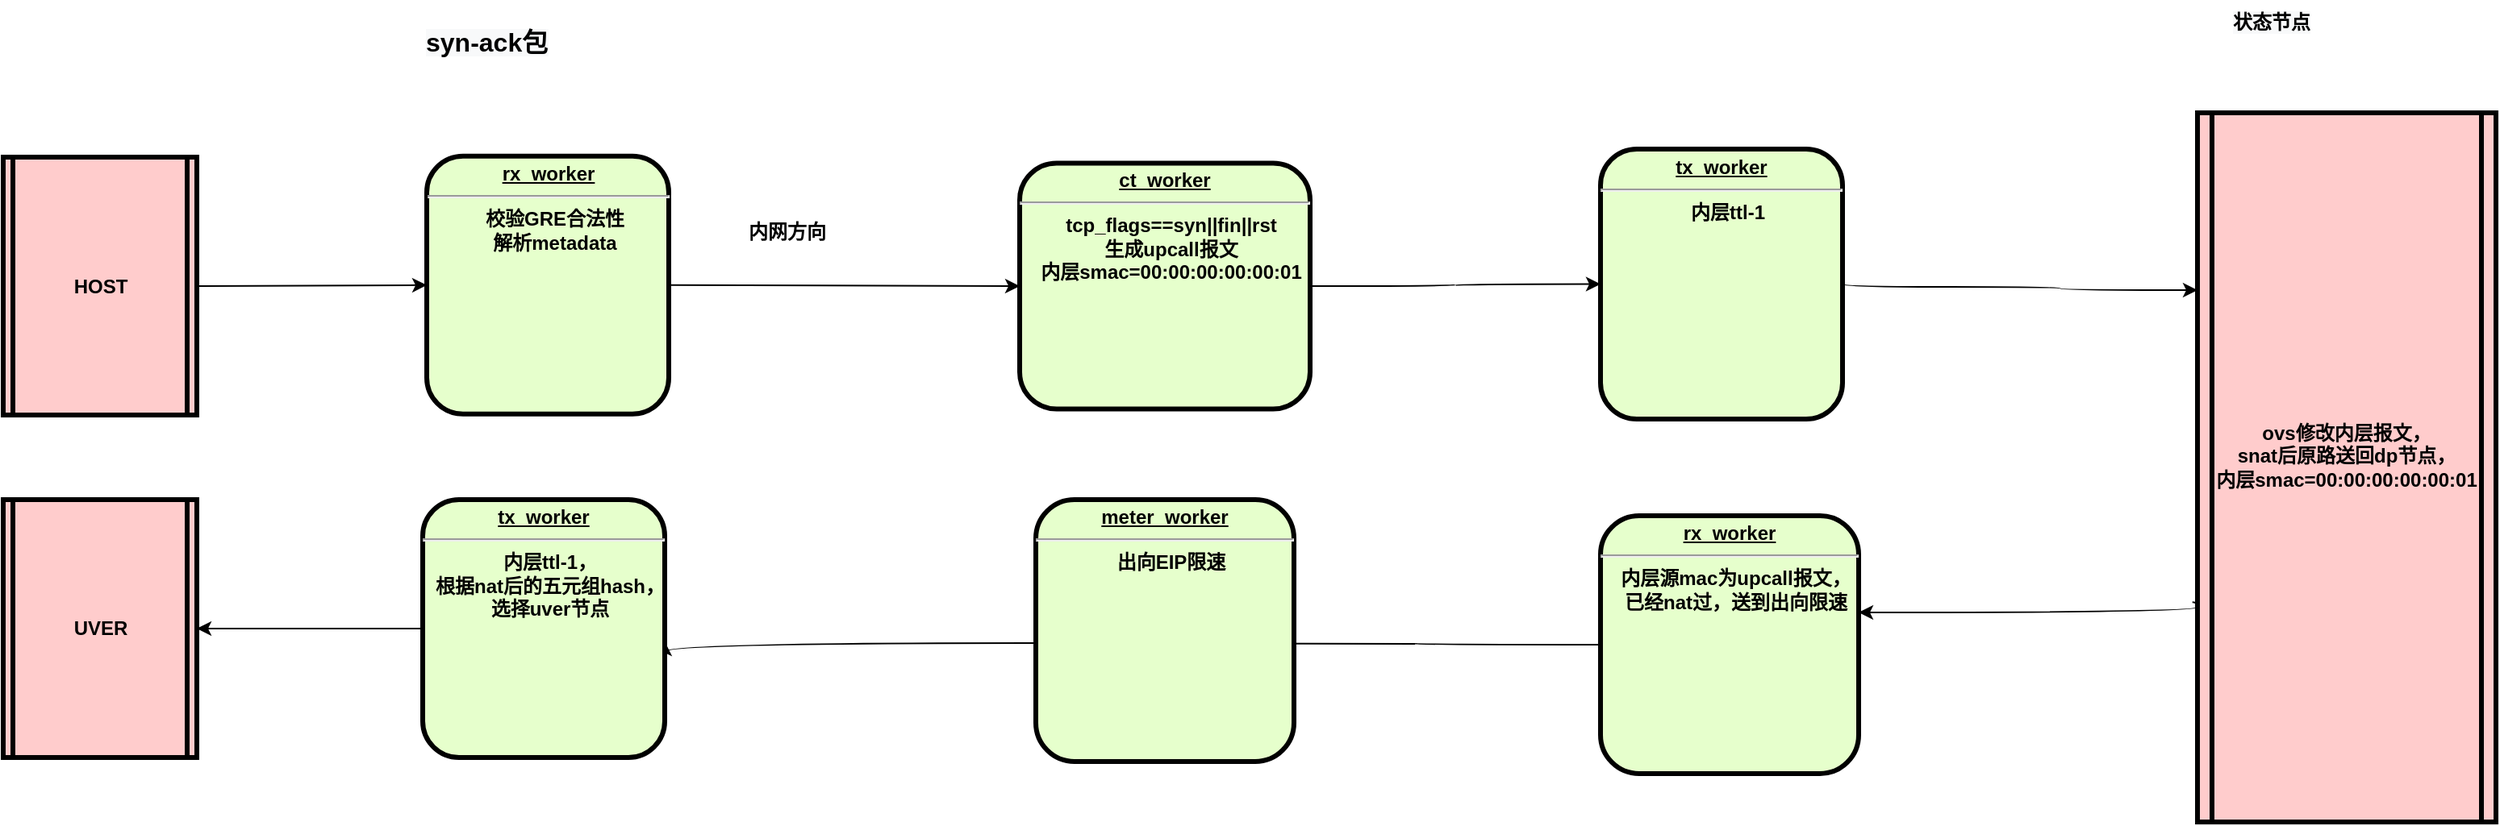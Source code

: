 <mxfile version="15.5.9" type="github">
  <diagram id="zNWvcHpOMnkI--hze_Hg" name="第 1 页">
    <mxGraphModel dx="1550" dy="813" grid="1" gridSize="10" guides="1" tooltips="1" connect="1" arrows="1" fold="1" page="1" pageScale="1" pageWidth="3300" pageHeight="4681" math="0" shadow="0">
      <root>
        <mxCell id="0" />
        <mxCell id="1" parent="0" />
        <mxCell id="eSPN3KV_xDkXWc2bbeYU-2" style="edgeStyle=orthogonalEdgeStyle;curved=1;orthogonalLoop=1;jettySize=auto;html=1;exitX=1;exitY=0.5;exitDx=0;exitDy=0;fontFamily=Helvetica;fontSize=16;strokeColor=default;entryX=0;entryY=0.5;entryDx=0;entryDy=0;" edge="1" parent="1" source="QkFi80AVTbAz3V1Dftku-12" target="QkFi80AVTbAz3V1Dftku-14">
          <mxGeometry relative="1" as="geometry">
            <mxPoint x="780" y="327" as="targetPoint" />
          </mxGeometry>
        </mxCell>
        <mxCell id="QkFi80AVTbAz3V1Dftku-12" value="&lt;p style=&quot;margin: 0px ; margin-top: 4px ; text-align: center ; text-decoration: underline&quot;&gt;&lt;strong&gt;rx_worker&lt;/strong&gt;&lt;/p&gt;&lt;hr&gt;&lt;p style=&quot;margin: 0px ; margin-left: 8px&quot;&gt;校验GRE合法性&lt;/p&gt;&lt;p style=&quot;margin: 0px ; margin-left: 8px&quot;&gt;解析metadata&lt;/p&gt;" style="verticalAlign=middle;align=center;overflow=fill;fontSize=12;fontFamily=Helvetica;html=1;rounded=1;fontStyle=1;strokeWidth=3;fillColor=#E6FFCC" parent="1" vertex="1">
          <mxGeometry x="312.5" y="246.88" width="150" height="160" as="geometry" />
        </mxCell>
        <mxCell id="QkFi80AVTbAz3V1Dftku-43" style="edgeStyle=orthogonalEdgeStyle;orthogonalLoop=1;jettySize=auto;html=1;exitX=1;exitY=0.5;exitDx=0;exitDy=0;entryX=0;entryY=0.25;entryDx=0;entryDy=0;strokeColor=default;curved=1;" parent="1" source="QkFi80AVTbAz3V1Dftku-13" target="QkFi80AVTbAz3V1Dftku-37" edge="1">
          <mxGeometry relative="1" as="geometry">
            <Array as="points">
              <mxPoint x="1325" y="328" />
              <mxPoint x="1325" y="330" />
            </Array>
          </mxGeometry>
        </mxCell>
        <mxCell id="QkFi80AVTbAz3V1Dftku-13" value="&lt;p style=&quot;margin: 0px ; margin-top: 4px ; text-align: center ; text-decoration: underline&quot;&gt;&lt;strong&gt;tx_worker&lt;/strong&gt;&lt;/p&gt;&lt;hr&gt;&lt;p style=&quot;margin: 0px ; margin-left: 8px&quot;&gt;内层ttl-1&lt;/p&gt;" style="verticalAlign=middle;align=center;overflow=fill;fontSize=12;fontFamily=Helvetica;html=1;rounded=1;fontStyle=1;strokeWidth=3;fillColor=#E6FFCC" parent="1" vertex="1">
          <mxGeometry x="1040" y="242.5" width="150" height="167.5" as="geometry" />
        </mxCell>
        <mxCell id="QkFi80AVTbAz3V1Dftku-34" style="edgeStyle=orthogonalEdgeStyle;curved=1;rounded=0;orthogonalLoop=1;jettySize=auto;html=1;exitX=1;exitY=0.5;exitDx=0;exitDy=0;entryX=0;entryY=0.5;entryDx=0;entryDy=0;" parent="1" source="QkFi80AVTbAz3V1Dftku-14" target="QkFi80AVTbAz3V1Dftku-13" edge="1">
          <mxGeometry relative="1" as="geometry" />
        </mxCell>
        <mxCell id="QkFi80AVTbAz3V1Dftku-14" value="&lt;p style=&quot;margin: 0px ; margin-top: 4px ; text-align: center ; text-decoration: underline&quot;&gt;&lt;strong&gt;ct_worker&lt;/strong&gt;&lt;/p&gt;&lt;hr&gt;&lt;p style=&quot;margin: 0px ; margin-left: 8px&quot;&gt;tcp_flags==syn||fin||rst&lt;/p&gt;&lt;p style=&quot;margin: 0px ; margin-left: 8px&quot;&gt;生成upcall报文&lt;/p&gt;&lt;p style=&quot;margin: 0px ; margin-left: 8px&quot;&gt;内层smac=00:00:00:00:00:01&lt;/p&gt;" style="verticalAlign=middle;align=center;overflow=fill;fontSize=12;fontFamily=Helvetica;html=1;rounded=1;fontStyle=1;strokeWidth=3;fillColor=#E6FFCC" parent="1" vertex="1">
          <mxGeometry x="680" y="251.25" width="180" height="152.5" as="geometry" />
        </mxCell>
        <mxCell id="QkFi80AVTbAz3V1Dftku-32" value="&lt;span style=&quot;color: rgb(0, 0, 0); font-size: 16px; font-style: normal; font-weight: 700; letter-spacing: normal; text-align: center; text-indent: 0px; text-transform: none; word-spacing: 0px; background-color: rgb(248, 249, 250); display: inline; float: none;&quot;&gt;syn-ack包&lt;/span&gt;" style="text;whiteSpace=wrap;html=1;strokeWidth=0;fontSize=16;" parent="1" vertex="1">
          <mxGeometry x="310" y="160" width="155" height="40" as="geometry" />
        </mxCell>
        <mxCell id="QkFi80AVTbAz3V1Dftku-33" value="&lt;div style=&quot;text-align: center&quot;&gt;&lt;span&gt;&lt;font face=&quot;helvetica&quot;&gt;&lt;b&gt;内网方向&lt;/b&gt;&lt;/font&gt;&lt;/span&gt;&lt;/div&gt;" style="text;whiteSpace=wrap;html=1;" parent="1" vertex="1">
          <mxGeometry x="510" y="280" width="90" height="40" as="geometry" />
        </mxCell>
        <mxCell id="QkFi80AVTbAz3V1Dftku-37" value="ovs修改内层报文，&#xa;snat后原路送回dp节点，&#xa;内层smac=00:00:00:00:00:01&#xa;" style="shape=process;whiteSpace=wrap;align=center;verticalAlign=middle;size=0.048;fontStyle=1;strokeWidth=3;fillColor=#FFCCCC" parent="1" vertex="1">
          <mxGeometry x="1410" y="220" width="185" height="440" as="geometry" />
        </mxCell>
        <mxCell id="QkFi80AVTbAz3V1Dftku-39" style="edgeStyle=orthogonalEdgeStyle;curved=1;rounded=0;orthogonalLoop=1;jettySize=auto;html=1;entryX=0;entryY=0.5;entryDx=0;entryDy=0;" parent="1" source="QkFi80AVTbAz3V1Dftku-38" target="QkFi80AVTbAz3V1Dftku-12" edge="1">
          <mxGeometry relative="1" as="geometry" />
        </mxCell>
        <mxCell id="QkFi80AVTbAz3V1Dftku-38" value="HOST" style="shape=process;whiteSpace=wrap;align=center;verticalAlign=middle;size=0.048;fontStyle=1;strokeWidth=3;fillColor=#FFCCCC" parent="1" vertex="1">
          <mxGeometry x="50" y="247.5" width="120" height="160" as="geometry" />
        </mxCell>
        <mxCell id="QkFi80AVTbAz3V1Dftku-51" style="edgeStyle=orthogonalEdgeStyle;curved=1;rounded=0;orthogonalLoop=1;jettySize=auto;html=1;exitX=-0.017;exitY=0.69;exitDx=0;exitDy=0;exitPerimeter=0;" parent="1" source="QkFi80AVTbAz3V1Dftku-37" target="QkFi80AVTbAz3V1Dftku-40" edge="1">
          <mxGeometry relative="1" as="geometry">
            <Array as="points">
              <mxPoint x="1410" y="524" />
              <mxPoint x="1410" y="530" />
            </Array>
          </mxGeometry>
        </mxCell>
        <mxCell id="QkFi80AVTbAz3V1Dftku-52" style="edgeStyle=orthogonalEdgeStyle;curved=1;rounded=0;orthogonalLoop=1;jettySize=auto;html=1;exitX=0;exitY=0.5;exitDx=0;exitDy=0;" parent="1" source="QkFi80AVTbAz3V1Dftku-40" edge="1">
          <mxGeometry relative="1" as="geometry">
            <mxPoint x="460" y="548" as="targetPoint" />
            <Array as="points">
              <mxPoint x="925" y="550" />
              <mxPoint x="925" y="549" />
            </Array>
          </mxGeometry>
        </mxCell>
        <mxCell id="QkFi80AVTbAz3V1Dftku-40" value="&lt;p style=&quot;margin: 0px ; margin-top: 4px ; text-align: center ; text-decoration: underline&quot;&gt;&lt;strong&gt;rx_worker&lt;/strong&gt;&lt;/p&gt;&lt;hr&gt;&lt;p style=&quot;margin: 0px ; margin-left: 8px&quot;&gt;内层源mac为upcall报文，&lt;/p&gt;&lt;p style=&quot;margin: 0px ; margin-left: 8px&quot;&gt;已经nat过，送到出向限速&lt;/p&gt;" style="verticalAlign=middle;align=center;overflow=fill;fontSize=12;fontFamily=Helvetica;html=1;rounded=1;fontStyle=1;strokeWidth=3;fillColor=#E6FFCC" parent="1" vertex="1">
          <mxGeometry x="1040" y="470" width="160" height="160" as="geometry" />
        </mxCell>
        <mxCell id="QkFi80AVTbAz3V1Dftku-47" style="edgeStyle=orthogonalEdgeStyle;curved=1;rounded=0;orthogonalLoop=1;jettySize=auto;html=1;entryX=1;entryY=0.5;entryDx=0;entryDy=0;" parent="1" source="QkFi80AVTbAz3V1Dftku-42" target="QkFi80AVTbAz3V1Dftku-46" edge="1">
          <mxGeometry relative="1" as="geometry" />
        </mxCell>
        <mxCell id="QkFi80AVTbAz3V1Dftku-42" value="&lt;p style=&quot;margin: 0px ; margin-top: 4px ; text-align: center ; text-decoration: underline&quot;&gt;&lt;strong&gt;tx_worker&lt;/strong&gt;&lt;/p&gt;&lt;hr&gt;&lt;p style=&quot;margin: 0px ; margin-left: 8px&quot;&gt;内层ttl-1，&lt;/p&gt;&lt;p style=&quot;margin: 0px ; margin-left: 8px&quot;&gt;根据nat后的五元组hash，&lt;/p&gt;&lt;p style=&quot;margin: 0px ; margin-left: 8px&quot;&gt;选择uver节点&lt;/p&gt;" style="verticalAlign=middle;align=center;overflow=fill;fontSize=12;fontFamily=Helvetica;html=1;rounded=1;fontStyle=1;strokeWidth=3;fillColor=#E6FFCC" parent="1" vertex="1">
          <mxGeometry x="310" y="460" width="150" height="160" as="geometry" />
        </mxCell>
        <mxCell id="QkFi80AVTbAz3V1Dftku-46" value="UVER" style="shape=process;whiteSpace=wrap;align=center;verticalAlign=middle;size=0.048;fontStyle=1;strokeWidth=3;fillColor=#FFCCCC" parent="1" vertex="1">
          <mxGeometry x="50" y="460" width="120" height="160" as="geometry" />
        </mxCell>
        <mxCell id="QkFi80AVTbAz3V1Dftku-50" value="&lt;span style=&quot;color: rgb(0, 0, 0); font-family: helvetica; font-size: 12px; font-style: normal; font-weight: 700; letter-spacing: normal; text-align: center; text-indent: 0px; text-transform: none; word-spacing: 0px; background-color: rgb(248, 249, 250); display: inline; float: none;&quot;&gt;状态节点&lt;/span&gt;" style="text;whiteSpace=wrap;html=1;" parent="1" vertex="1">
          <mxGeometry x="1430" y="150" width="70" height="30" as="geometry" />
        </mxCell>
        <mxCell id="eSPN3KV_xDkXWc2bbeYU-1" value="&lt;p style=&quot;margin: 0px ; margin-top: 4px ; text-align: center ; text-decoration: underline&quot;&gt;&lt;strong&gt;meter_worker&lt;/strong&gt;&lt;/p&gt;&lt;hr&gt;&lt;p style=&quot;margin: 0px ; margin-left: 8px&quot;&gt;出向EIP限速&lt;/p&gt;" style="verticalAlign=middle;align=center;overflow=fill;fontSize=12;fontFamily=Helvetica;html=1;rounded=1;fontStyle=1;strokeWidth=3;fillColor=#E6FFCC" vertex="1" parent="1">
          <mxGeometry x="690" y="460" width="160" height="162.5" as="geometry" />
        </mxCell>
      </root>
    </mxGraphModel>
  </diagram>
</mxfile>